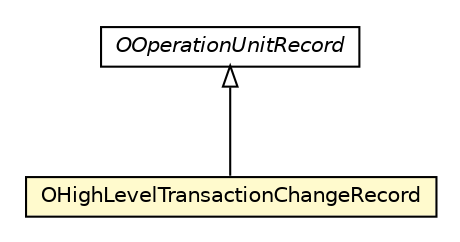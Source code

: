 #!/usr/local/bin/dot
#
# Class diagram 
# Generated by UMLGraph version R5_6-24-gf6e263 (http://www.umlgraph.org/)
#

digraph G {
	edge [fontname="Helvetica",fontsize=10,labelfontname="Helvetica",labelfontsize=10];
	node [fontname="Helvetica",fontsize=10,shape=plaintext];
	nodesep=0.25;
	ranksep=0.5;
	// com.orientechnologies.orient.core.storage.impl.local.paginated.wal.OOperationUnitRecord
	c3796589 [label=<<table title="com.orientechnologies.orient.core.storage.impl.local.paginated.wal.OOperationUnitRecord" border="0" cellborder="1" cellspacing="0" cellpadding="2" port="p" href="./OOperationUnitRecord.html">
		<tr><td><table border="0" cellspacing="0" cellpadding="1">
<tr><td align="center" balign="center"><font face="Helvetica-Oblique"> OOperationUnitRecord </font></td></tr>
		</table></td></tr>
		</table>>, URL="./OOperationUnitRecord.html", fontname="Helvetica", fontcolor="black", fontsize=10.0];
	// com.orientechnologies.orient.core.storage.impl.local.paginated.wal.OHighLevelTransactionChangeRecord
	c3796591 [label=<<table title="com.orientechnologies.orient.core.storage.impl.local.paginated.wal.OHighLevelTransactionChangeRecord" border="0" cellborder="1" cellspacing="0" cellpadding="2" port="p" bgcolor="lemonChiffon" href="./OHighLevelTransactionChangeRecord.html">
		<tr><td><table border="0" cellspacing="0" cellpadding="1">
<tr><td align="center" balign="center"> OHighLevelTransactionChangeRecord </td></tr>
		</table></td></tr>
		</table>>, URL="./OHighLevelTransactionChangeRecord.html", fontname="Helvetica", fontcolor="black", fontsize=10.0];
	//com.orientechnologies.orient.core.storage.impl.local.paginated.wal.OHighLevelTransactionChangeRecord extends com.orientechnologies.orient.core.storage.impl.local.paginated.wal.OOperationUnitRecord
	c3796589:p -> c3796591:p [dir=back,arrowtail=empty];
}


